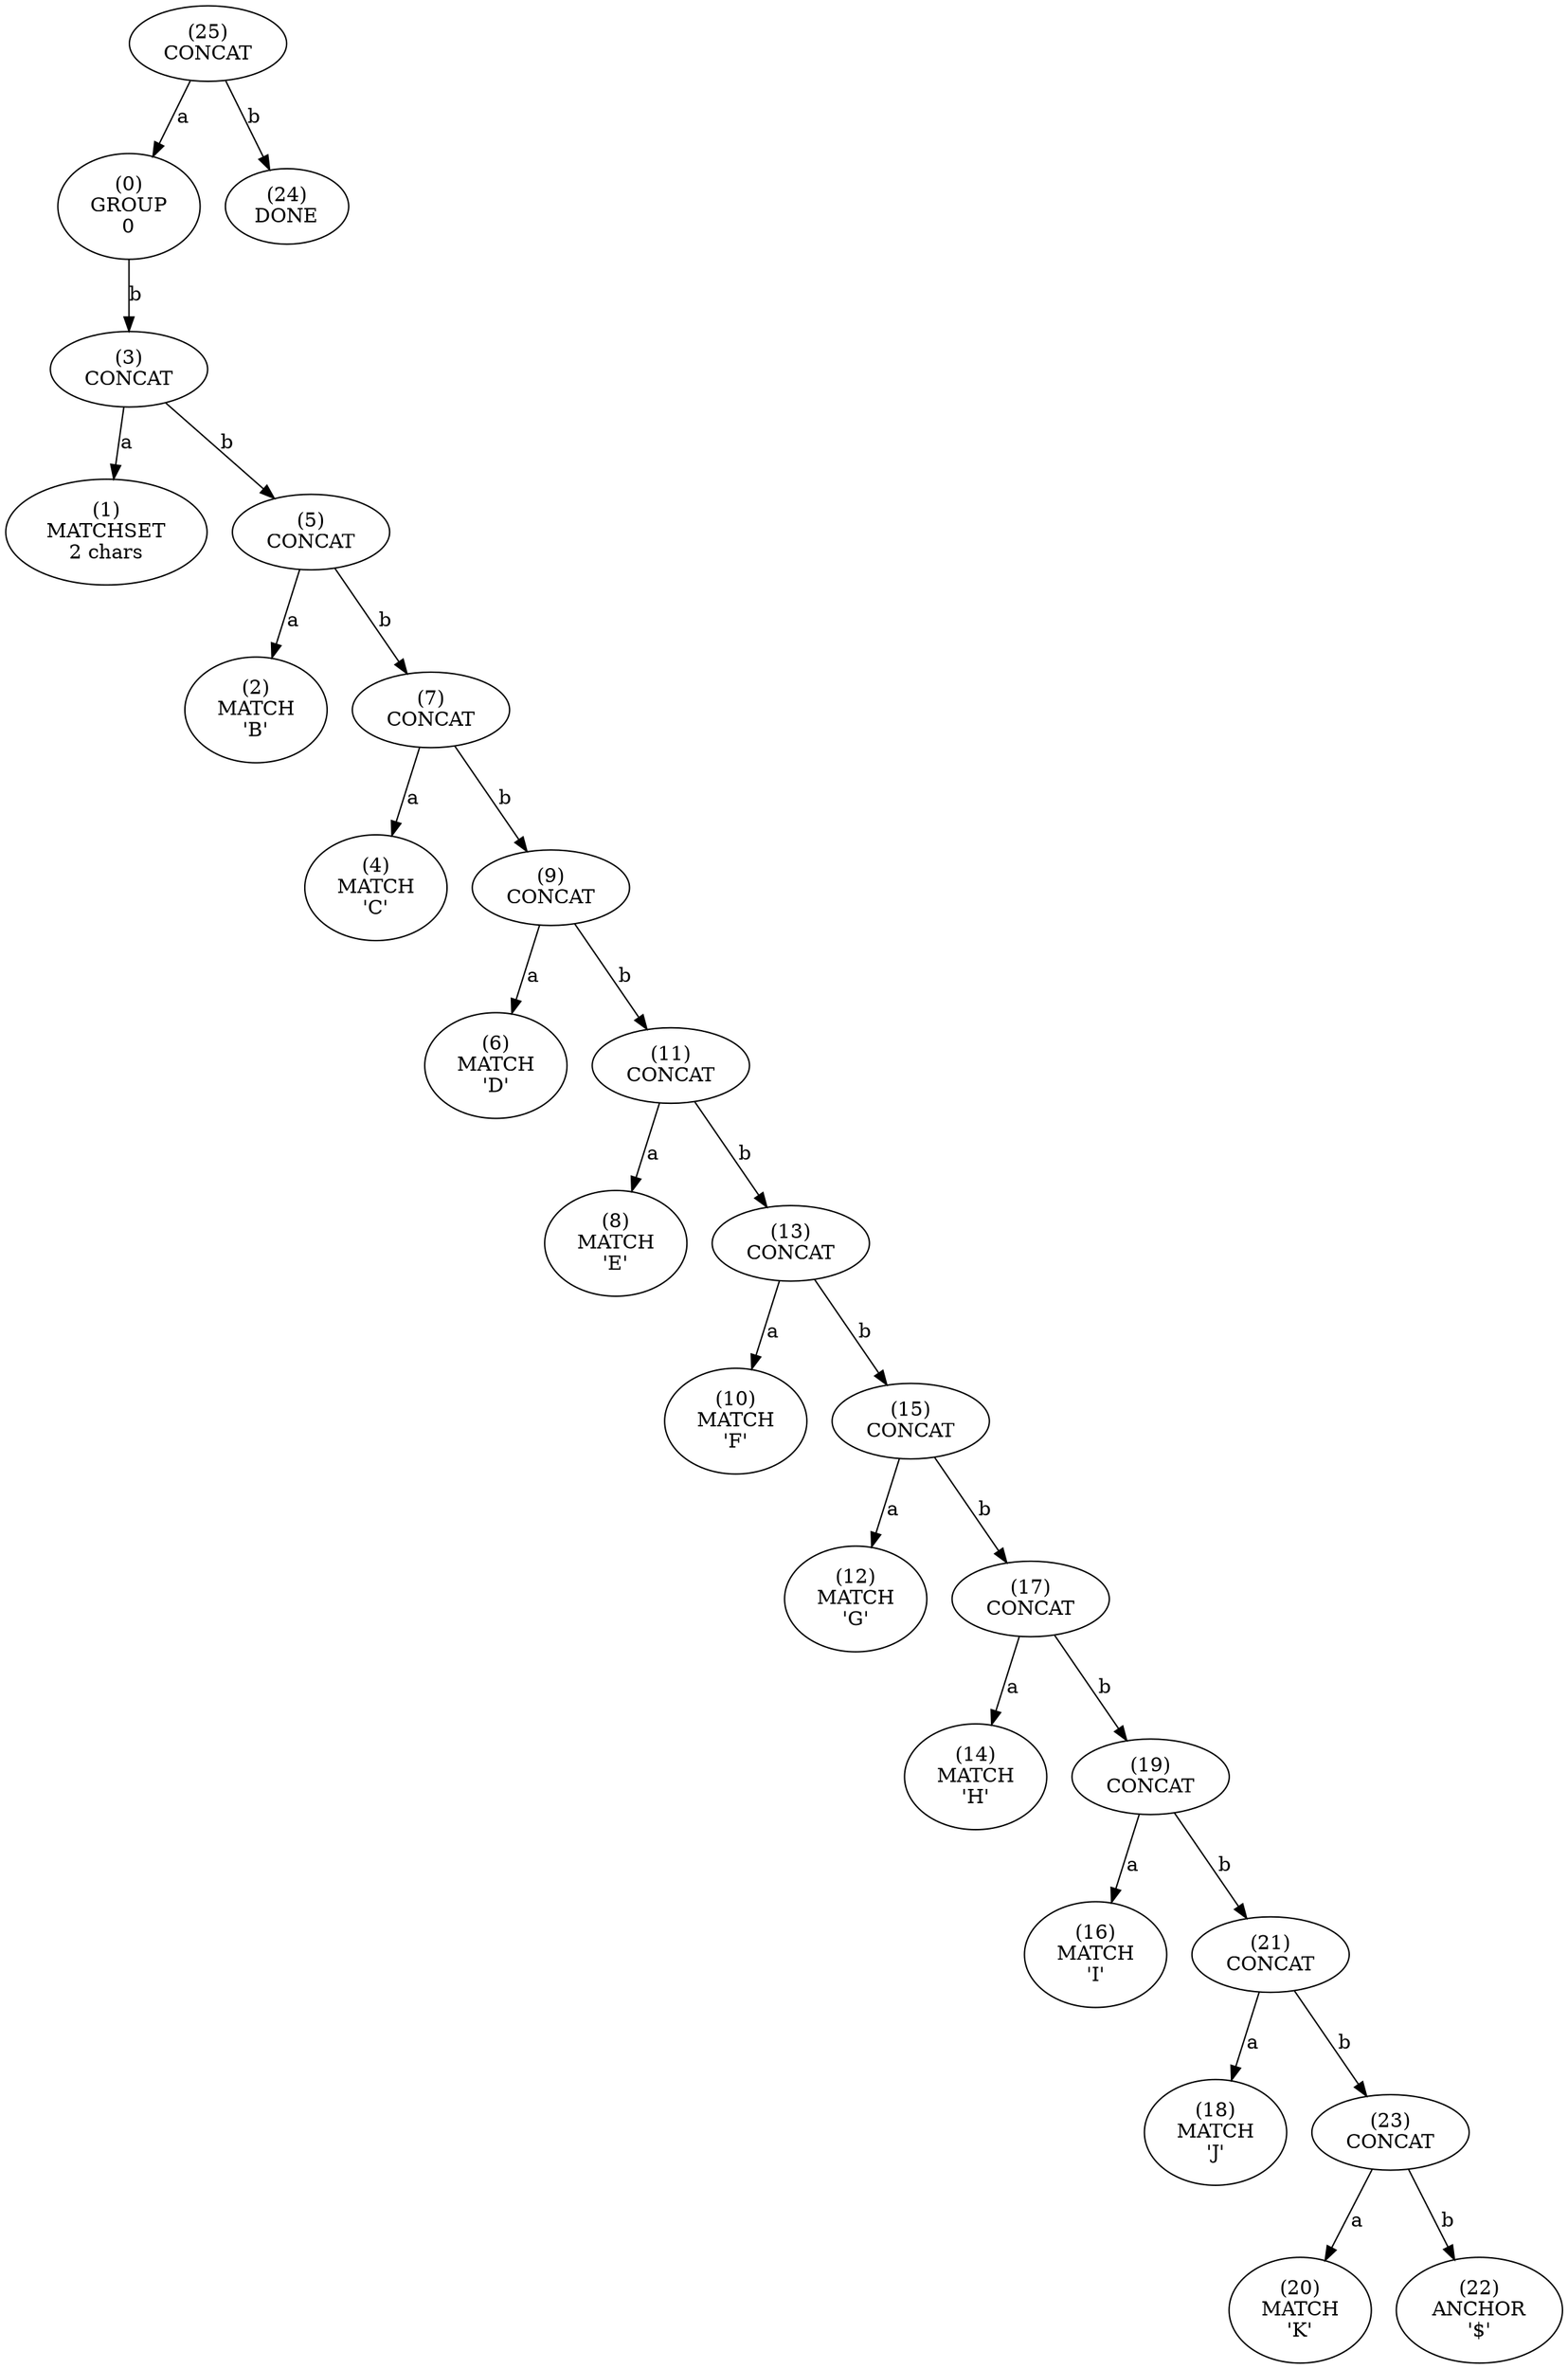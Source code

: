 digraph tree {
    n0xc8d9ea2ba648 [label="(25)
CONCAT
"];
    n0xc8d9ea2ba648 -> n0xc8d9ea2ba328 [label="a"];
    n0xc8d9ea2ba328 [label="(0)
GROUP
0"];
    n0xc8d9ea2ba328 -> n0xc8d9ea2ba388 [label="b"];
    n0xc8d9ea2ba388 [label="(3)
CONCAT
"];
    n0xc8d9ea2ba388 -> n0xc8d9ea2ba348 [label="a"];
    n0xc8d9ea2ba348 [label="(1)
MATCHSET
2 chars"];
    n0xc8d9ea2ba388 -> n0xc8d9ea2ba3c8 [label="b"];
    n0xc8d9ea2ba3c8 [label="(5)
CONCAT
"];
    n0xc8d9ea2ba3c8 -> n0xc8d9ea2ba368 [label="a"];
    n0xc8d9ea2ba368 [label="(2)
MATCH
'B'"];
    n0xc8d9ea2ba3c8 -> n0xc8d9ea2ba408 [label="b"];
    n0xc8d9ea2ba408 [label="(7)
CONCAT
"];
    n0xc8d9ea2ba408 -> n0xc8d9ea2ba3a8 [label="a"];
    n0xc8d9ea2ba3a8 [label="(4)
MATCH
'C'"];
    n0xc8d9ea2ba408 -> n0xc8d9ea2ba448 [label="b"];
    n0xc8d9ea2ba448 [label="(9)
CONCAT
"];
    n0xc8d9ea2ba448 -> n0xc8d9ea2ba3e8 [label="a"];
    n0xc8d9ea2ba3e8 [label="(6)
MATCH
'D'"];
    n0xc8d9ea2ba448 -> n0xc8d9ea2ba488 [label="b"];
    n0xc8d9ea2ba488 [label="(11)
CONCAT
"];
    n0xc8d9ea2ba488 -> n0xc8d9ea2ba428 [label="a"];
    n0xc8d9ea2ba428 [label="(8)
MATCH
'E'"];
    n0xc8d9ea2ba488 -> n0xc8d9ea2ba4c8 [label="b"];
    n0xc8d9ea2ba4c8 [label="(13)
CONCAT
"];
    n0xc8d9ea2ba4c8 -> n0xc8d9ea2ba468 [label="a"];
    n0xc8d9ea2ba468 [label="(10)
MATCH
'F'"];
    n0xc8d9ea2ba4c8 -> n0xc8d9ea2ba508 [label="b"];
    n0xc8d9ea2ba508 [label="(15)
CONCAT
"];
    n0xc8d9ea2ba508 -> n0xc8d9ea2ba4a8 [label="a"];
    n0xc8d9ea2ba4a8 [label="(12)
MATCH
'G'"];
    n0xc8d9ea2ba508 -> n0xc8d9ea2ba548 [label="b"];
    n0xc8d9ea2ba548 [label="(17)
CONCAT
"];
    n0xc8d9ea2ba548 -> n0xc8d9ea2ba4e8 [label="a"];
    n0xc8d9ea2ba4e8 [label="(14)
MATCH
'H'"];
    n0xc8d9ea2ba548 -> n0xc8d9ea2ba588 [label="b"];
    n0xc8d9ea2ba588 [label="(19)
CONCAT
"];
    n0xc8d9ea2ba588 -> n0xc8d9ea2ba528 [label="a"];
    n0xc8d9ea2ba528 [label="(16)
MATCH
'I'"];
    n0xc8d9ea2ba588 -> n0xc8d9ea2ba5c8 [label="b"];
    n0xc8d9ea2ba5c8 [label="(21)
CONCAT
"];
    n0xc8d9ea2ba5c8 -> n0xc8d9ea2ba568 [label="a"];
    n0xc8d9ea2ba568 [label="(18)
MATCH
'J'"];
    n0xc8d9ea2ba5c8 -> n0xc8d9ea2ba608 [label="b"];
    n0xc8d9ea2ba608 [label="(23)
CONCAT
"];
    n0xc8d9ea2ba608 -> n0xc8d9ea2ba5a8 [label="a"];
    n0xc8d9ea2ba5a8 [label="(20)
MATCH
'K'"];
    n0xc8d9ea2ba608 -> n0xc8d9ea2ba5e8 [label="b"];
    n0xc8d9ea2ba5e8 [label="(22)
ANCHOR
'$'"];
    n0xc8d9ea2ba648 -> n0xc8d9ea2ba628 [label="b"];
    n0xc8d9ea2ba628 [label="(24)
DONE
"];
}
